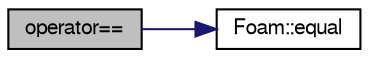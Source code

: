 digraph "operator=="
{
  bgcolor="transparent";
  edge [fontname="FreeSans",fontsize="10",labelfontname="FreeSans",labelfontsize="10"];
  node [fontname="FreeSans",fontsize="10",shape=record];
  rankdir="LR";
  Node848 [label="operator==",height=0.2,width=0.4,color="black", fillcolor="grey75", style="filled", fontcolor="black"];
  Node848 -> Node849 [color="midnightblue",fontsize="10",style="solid",fontname="FreeSans"];
  Node849 [label="Foam::equal",height=0.2,width=0.4,color="black",URL="$a21124.html#a0ed9ee813cd2f52f84744f4b69b370f3"];
}
